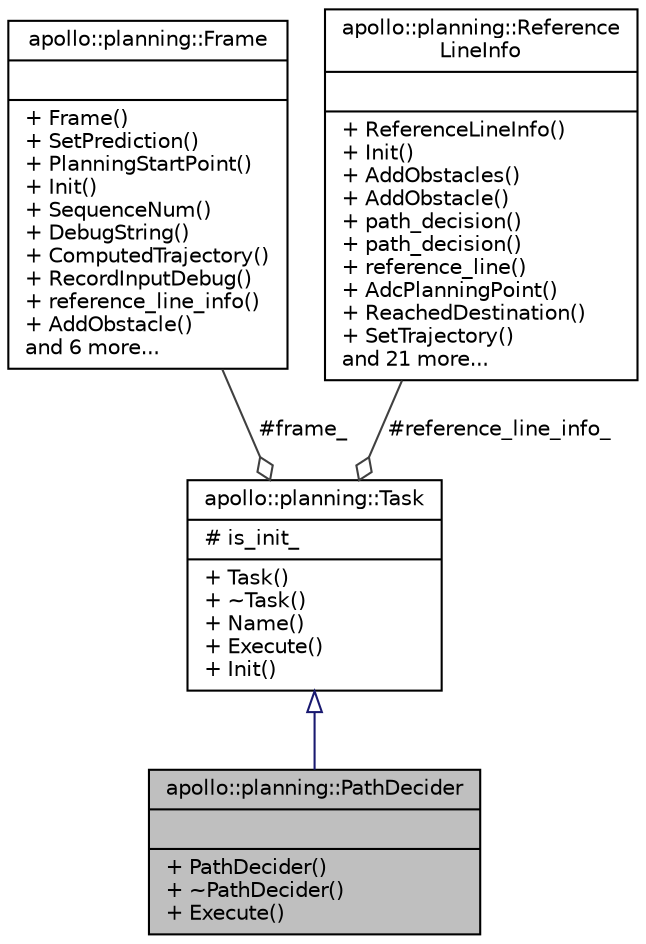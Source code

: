 digraph "apollo::planning::PathDecider"
{
  edge [fontname="Helvetica",fontsize="10",labelfontname="Helvetica",labelfontsize="10"];
  node [fontname="Helvetica",fontsize="10",shape=record];
  Node2 [label="{apollo::planning::PathDecider\n||+ PathDecider()\l+ ~PathDecider()\l+ Execute()\l}",height=0.2,width=0.4,color="black", fillcolor="grey75", style="filled", fontcolor="black"];
  Node3 -> Node2 [dir="back",color="midnightblue",fontsize="10",style="solid",arrowtail="onormal",fontname="Helvetica"];
  Node3 [label="{apollo::planning::Task\n|# is_init_\l|+ Task()\l+ ~Task()\l+ Name()\l+ Execute()\l+ Init()\l}",height=0.2,width=0.4,color="black", fillcolor="white", style="filled",URL="$classapollo_1_1planning_1_1Task.html"];
  Node4 -> Node3 [color="grey25",fontsize="10",style="solid",label=" #frame_" ,arrowhead="odiamond",fontname="Helvetica"];
  Node4 [label="{apollo::planning::Frame\n||+ Frame()\l+ SetPrediction()\l+ PlanningStartPoint()\l+ Init()\l+ SequenceNum()\l+ DebugString()\l+ ComputedTrajectory()\l+ RecordInputDebug()\l+ reference_line_info()\l+ AddObstacle()\land 6 more...\l}",height=0.2,width=0.4,color="black", fillcolor="white", style="filled",URL="$classapollo_1_1planning_1_1Frame.html"];
  Node5 -> Node3 [color="grey25",fontsize="10",style="solid",label=" #reference_line_info_" ,arrowhead="odiamond",fontname="Helvetica"];
  Node5 [label="{apollo::planning::Reference\lLineInfo\n||+ ReferenceLineInfo()\l+ Init()\l+ AddObstacles()\l+ AddObstacle()\l+ path_decision()\l+ path_decision()\l+ reference_line()\l+ AdcPlanningPoint()\l+ ReachedDestination()\l+ SetTrajectory()\land 21 more...\l}",height=0.2,width=0.4,color="black", fillcolor="white", style="filled",URL="$classapollo_1_1planning_1_1ReferenceLineInfo.html"];
}
